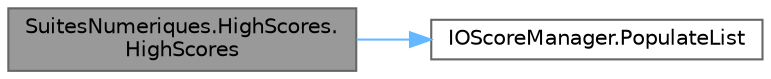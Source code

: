 digraph "SuitesNumeriques.HighScores.HighScores"
{
 // LATEX_PDF_SIZE
  bgcolor="transparent";
  edge [fontname=Helvetica,fontsize=10,labelfontname=Helvetica,labelfontsize=10];
  node [fontname=Helvetica,fontsize=10,shape=box,height=0.2,width=0.4];
  rankdir="LR";
  Node1 [id="Node000001",label="SuitesNumeriques.HighScores.\lHighScores",height=0.2,width=0.4,color="gray40", fillcolor="grey60", style="filled", fontcolor="black",tooltip="Constructeur, affiche les informations de la fenêtre et appelle la méthode du ScoreManager pour rempl..."];
  Node1 -> Node2 [id="edge1_Node000001_Node000002",color="steelblue1",style="solid",tooltip=" "];
  Node2 [id="Node000002",label="IOScoreManager.PopulateList",height=0.2,width=0.4,color="grey40", fillcolor="white", style="filled",URL="$class_i_o_score_manager.html#a58739f21b36a3fe7b389b3938ff04aec",tooltip="Remplit un formulaire de scores."];
}
